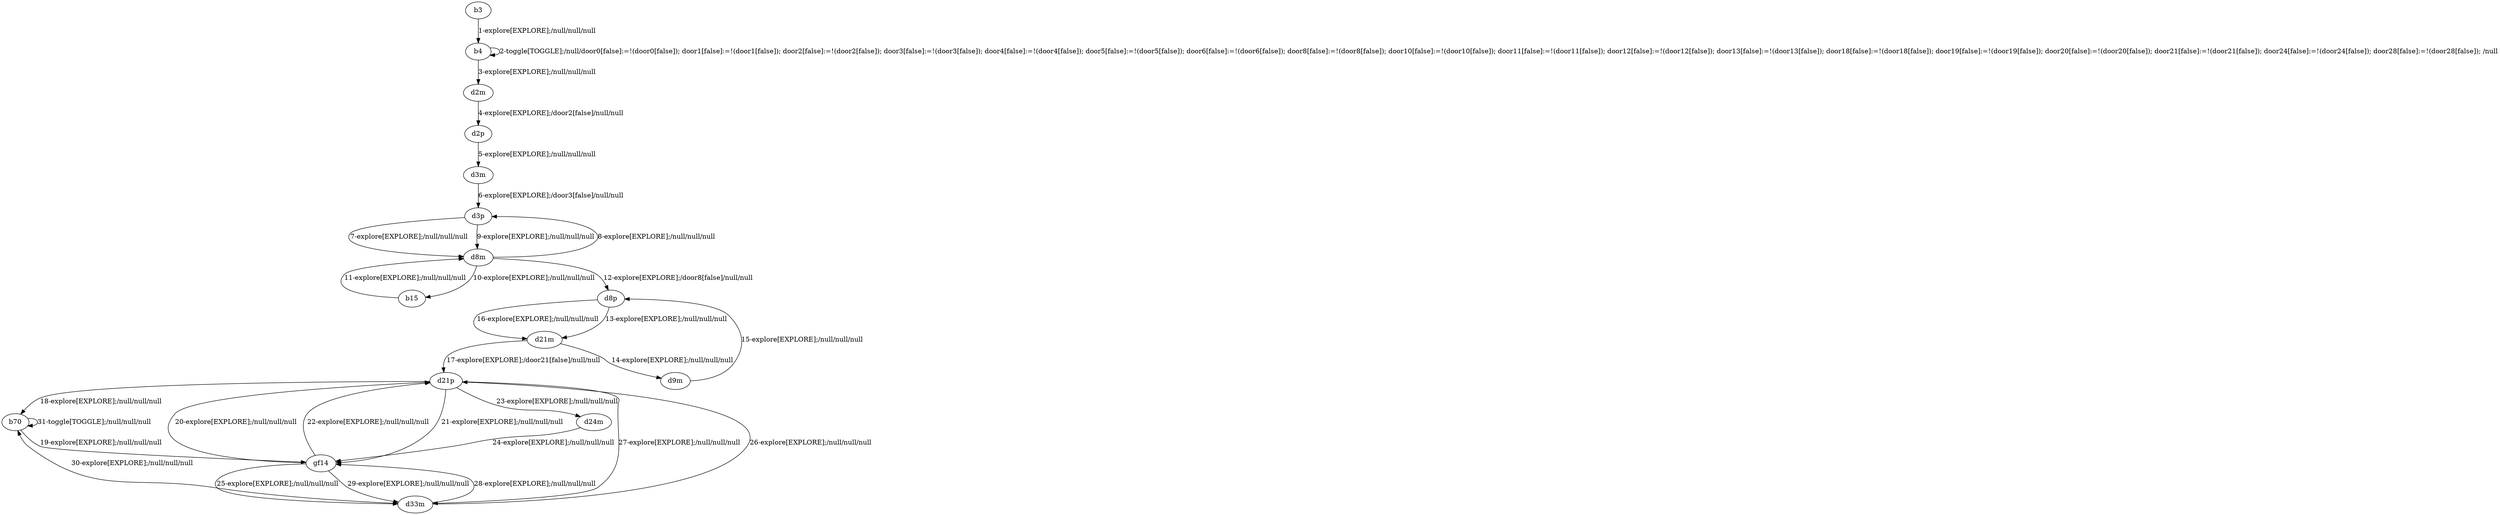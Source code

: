 # Total number of goals covered by this test: 1
# b70 --> b70

digraph g {
"b3" -> "b4" [label = "1-explore[EXPLORE];/null/null/null"];
"b4" -> "b4" [label = "2-toggle[TOGGLE];/null/door0[false]:=!(door0[false]); door1[false]:=!(door1[false]); door2[false]:=!(door2[false]); door3[false]:=!(door3[false]); door4[false]:=!(door4[false]); door5[false]:=!(door5[false]); door6[false]:=!(door6[false]); door8[false]:=!(door8[false]); door10[false]:=!(door10[false]); door11[false]:=!(door11[false]); door12[false]:=!(door12[false]); door13[false]:=!(door13[false]); door18[false]:=!(door18[false]); door19[false]:=!(door19[false]); door20[false]:=!(door20[false]); door21[false]:=!(door21[false]); door24[false]:=!(door24[false]); door28[false]:=!(door28[false]); /null"];
"b4" -> "d2m" [label = "3-explore[EXPLORE];/null/null/null"];
"d2m" -> "d2p" [label = "4-explore[EXPLORE];/door2[false]/null/null"];
"d2p" -> "d3m" [label = "5-explore[EXPLORE];/null/null/null"];
"d3m" -> "d3p" [label = "6-explore[EXPLORE];/door3[false]/null/null"];
"d3p" -> "d8m" [label = "7-explore[EXPLORE];/null/null/null"];
"d8m" -> "d3p" [label = "8-explore[EXPLORE];/null/null/null"];
"d3p" -> "d8m" [label = "9-explore[EXPLORE];/null/null/null"];
"d8m" -> "b15" [label = "10-explore[EXPLORE];/null/null/null"];
"b15" -> "d8m" [label = "11-explore[EXPLORE];/null/null/null"];
"d8m" -> "d8p" [label = "12-explore[EXPLORE];/door8[false]/null/null"];
"d8p" -> "d21m" [label = "13-explore[EXPLORE];/null/null/null"];
"d21m" -> "d9m" [label = "14-explore[EXPLORE];/null/null/null"];
"d9m" -> "d8p" [label = "15-explore[EXPLORE];/null/null/null"];
"d8p" -> "d21m" [label = "16-explore[EXPLORE];/null/null/null"];
"d21m" -> "d21p" [label = "17-explore[EXPLORE];/door21[false]/null/null"];
"d21p" -> "b70" [label = "18-explore[EXPLORE];/null/null/null"];
"b70" -> "gf14" [label = "19-explore[EXPLORE];/null/null/null"];
"gf14" -> "d21p" [label = "20-explore[EXPLORE];/null/null/null"];
"d21p" -> "gf14" [label = "21-explore[EXPLORE];/null/null/null"];
"gf14" -> "d21p" [label = "22-explore[EXPLORE];/null/null/null"];
"d21p" -> "d24m" [label = "23-explore[EXPLORE];/null/null/null"];
"d24m" -> "gf14" [label = "24-explore[EXPLORE];/null/null/null"];
"gf14" -> "d33m" [label = "25-explore[EXPLORE];/null/null/null"];
"d33m" -> "d21p" [label = "26-explore[EXPLORE];/null/null/null"];
"d21p" -> "d33m" [label = "27-explore[EXPLORE];/null/null/null"];
"d33m" -> "gf14" [label = "28-explore[EXPLORE];/null/null/null"];
"gf14" -> "d33m" [label = "29-explore[EXPLORE];/null/null/null"];
"d33m" -> "b70" [label = "30-explore[EXPLORE];/null/null/null"];
"b70" -> "b70" [label = "31-toggle[TOGGLE];/null/null/null"];
}